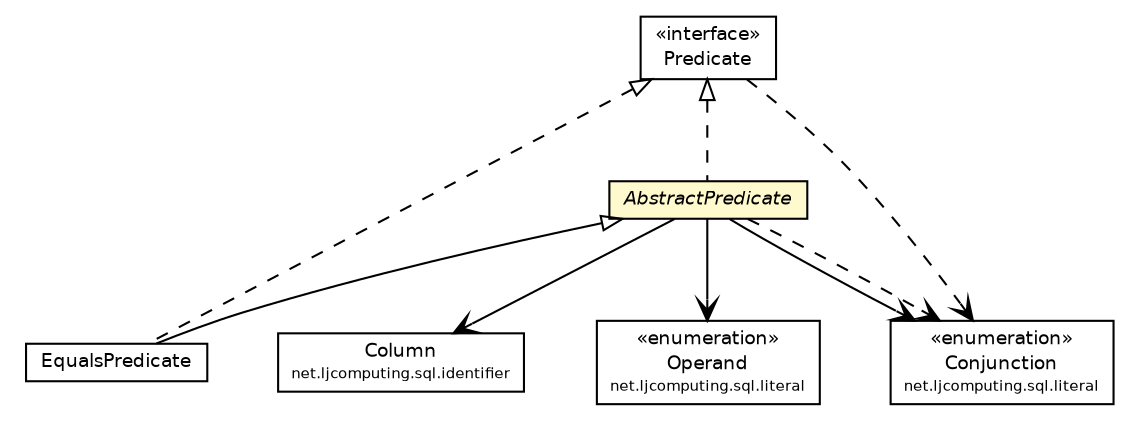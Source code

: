 #!/usr/local/bin/dot
#
# Class diagram 
# Generated by UMLGraph version R5_6 (http://www.umlgraph.org/)
#

digraph G {
	edge [fontname="Helvetica",fontsize=10,labelfontname="Helvetica",labelfontsize=10];
	node [fontname="Helvetica",fontsize=10,shape=plaintext];
	nodesep=0.25;
	ranksep=0.5;
	// net.ljcomputing.sql.clause.AbstractPredicate
	c247 [label=<<table title="net.ljcomputing.sql.clause.AbstractPredicate" border="0" cellborder="1" cellspacing="0" cellpadding="2" port="p" bgcolor="lemonChiffon" href="./AbstractPredicate.html">
		<tr><td><table border="0" cellspacing="0" cellpadding="1">
<tr><td align="center" balign="center"><font face="Helvetica-Oblique"> AbstractPredicate </font></td></tr>
		</table></td></tr>
		</table>>, URL="./AbstractPredicate.html", fontname="Helvetica", fontcolor="black", fontsize=9.0];
	// net.ljcomputing.sql.clause.EqualsPredicate
	c252 [label=<<table title="net.ljcomputing.sql.clause.EqualsPredicate" border="0" cellborder="1" cellspacing="0" cellpadding="2" port="p" href="./EqualsPredicate.html">
		<tr><td><table border="0" cellspacing="0" cellpadding="1">
<tr><td align="center" balign="center"> EqualsPredicate </td></tr>
		</table></td></tr>
		</table>>, URL="./EqualsPredicate.html", fontname="Helvetica", fontcolor="black", fontsize=9.0];
	// net.ljcomputing.sql.clause.Predicate
	c253 [label=<<table title="net.ljcomputing.sql.clause.Predicate" border="0" cellborder="1" cellspacing="0" cellpadding="2" port="p" href="./Predicate.html">
		<tr><td><table border="0" cellspacing="0" cellpadding="1">
<tr><td align="center" balign="center"> &#171;interface&#187; </td></tr>
<tr><td align="center" balign="center"> Predicate </td></tr>
		</table></td></tr>
		</table>>, URL="./Predicate.html", fontname="Helvetica", fontcolor="black", fontsize=9.0];
	// net.ljcomputing.sql.identifier.Column
	c262 [label=<<table title="net.ljcomputing.sql.identifier.Column" border="0" cellborder="1" cellspacing="0" cellpadding="2" port="p" href="../identifier/Column.html">
		<tr><td><table border="0" cellspacing="0" cellpadding="1">
<tr><td align="center" balign="center"> Column </td></tr>
<tr><td align="center" balign="center"><font point-size="7.0"> net.ljcomputing.sql.identifier </font></td></tr>
		</table></td></tr>
		</table>>, URL="../identifier/Column.html", fontname="Helvetica", fontcolor="black", fontsize=9.0];
	// net.ljcomputing.sql.literal.Conjunction
	c268 [label=<<table title="net.ljcomputing.sql.literal.Conjunction" border="0" cellborder="1" cellspacing="0" cellpadding="2" port="p" href="../literal/Conjunction.html">
		<tr><td><table border="0" cellspacing="0" cellpadding="1">
<tr><td align="center" balign="center"> &#171;enumeration&#187; </td></tr>
<tr><td align="center" balign="center"> Conjunction </td></tr>
<tr><td align="center" balign="center"><font point-size="7.0"> net.ljcomputing.sql.literal </font></td></tr>
		</table></td></tr>
		</table>>, URL="../literal/Conjunction.html", fontname="Helvetica", fontcolor="black", fontsize=9.0];
	// net.ljcomputing.sql.literal.Operand
	c269 [label=<<table title="net.ljcomputing.sql.literal.Operand" border="0" cellborder="1" cellspacing="0" cellpadding="2" port="p" href="../literal/Operand.html">
		<tr><td><table border="0" cellspacing="0" cellpadding="1">
<tr><td align="center" balign="center"> &#171;enumeration&#187; </td></tr>
<tr><td align="center" balign="center"> Operand </td></tr>
<tr><td align="center" balign="center"><font point-size="7.0"> net.ljcomputing.sql.literal </font></td></tr>
		</table></td></tr>
		</table>>, URL="../literal/Operand.html", fontname="Helvetica", fontcolor="black", fontsize=9.0];
	//net.ljcomputing.sql.clause.AbstractPredicate implements net.ljcomputing.sql.clause.Predicate
	c253:p -> c247:p [dir=back,arrowtail=empty,style=dashed];
	//net.ljcomputing.sql.clause.EqualsPredicate extends net.ljcomputing.sql.clause.AbstractPredicate
	c247:p -> c252:p [dir=back,arrowtail=empty];
	//net.ljcomputing.sql.clause.EqualsPredicate implements net.ljcomputing.sql.clause.Predicate
	c253:p -> c252:p [dir=back,arrowtail=empty,style=dashed];
	// net.ljcomputing.sql.clause.AbstractPredicate NAVASSOC net.ljcomputing.sql.identifier.Column
	c247:p -> c262:p [taillabel="", label="", headlabel="", fontname="Helvetica", fontcolor="black", fontsize=10.0, color="black", arrowhead=open];
	// net.ljcomputing.sql.clause.AbstractPredicate NAVASSOC net.ljcomputing.sql.literal.Operand
	c247:p -> c269:p [taillabel="", label="", headlabel="", fontname="Helvetica", fontcolor="black", fontsize=10.0, color="black", arrowhead=open];
	// net.ljcomputing.sql.clause.AbstractPredicate NAVASSOC net.ljcomputing.sql.literal.Conjunction
	c247:p -> c268:p [taillabel="", label="", headlabel="", fontname="Helvetica", fontcolor="black", fontsize=10.0, color="black", arrowhead=open];
	// net.ljcomputing.sql.clause.AbstractPredicate DEPEND net.ljcomputing.sql.literal.Conjunction
	c247:p -> c268:p [taillabel="", label="", headlabel="", fontname="Helvetica", fontcolor="black", fontsize=10.0, color="black", arrowhead=open, style=dashed];
	// net.ljcomputing.sql.clause.Predicate DEPEND net.ljcomputing.sql.literal.Conjunction
	c253:p -> c268:p [taillabel="", label="", headlabel="", fontname="Helvetica", fontcolor="black", fontsize=10.0, color="black", arrowhead=open, style=dashed];
}

